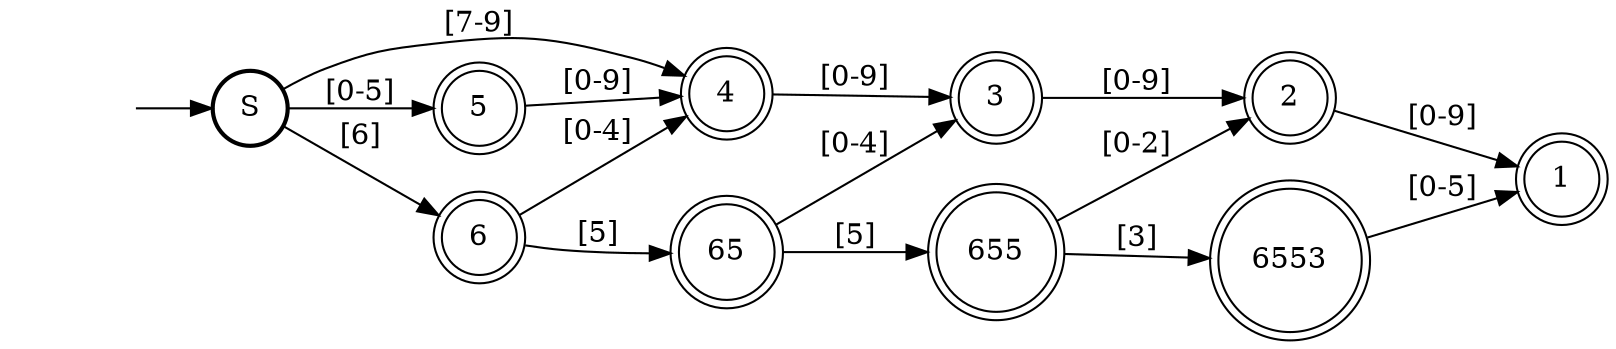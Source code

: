 digraph Ggraph{
rankdir=LR;
zero [style="invis"]
S [shape="circle"][style="bold"]
zero->S

4 [shape="doublecircle"]
3 [shape="doublecircle"]
2 [shape="doublecircle"]
1 [shape="doublecircle"]
5 [shape="doublecircle"]
6 [shape="doublecircle"]
65 [shape="doublecircle"]
655 [shape="doublecircle"]
6553 [shape="doublecircle"]
S->4 [label="[7-9]"]
S->5 [label="[0-5]"]
S->6 [label="[6]"]
4->3 [label="[0-9]"]
3->2 [label="[0-9]"]
2->1 [label="[0-9]"]

5->4 [label="[0-9]"]
6->4 [label="[0-4]"]
6->65 [label="[5]"]
65->3 [label="[0-4]"]
65->655 [label="[5]"]
655->2 [label="[0-2]"]
655->6553 [label="[3]"]
6553->1 [label="[0-5]"]
}
